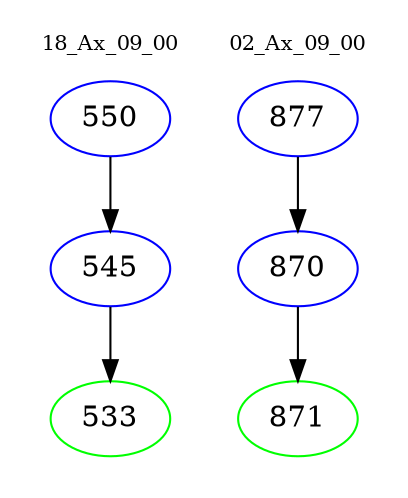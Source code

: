 digraph{
subgraph cluster_0 {
color = white
label = "18_Ax_09_00";
fontsize=10;
T0_550 [label="550", color="blue"]
T0_550 -> T0_545 [color="black"]
T0_545 [label="545", color="blue"]
T0_545 -> T0_533 [color="black"]
T0_533 [label="533", color="green"]
}
subgraph cluster_1 {
color = white
label = "02_Ax_09_00";
fontsize=10;
T1_877 [label="877", color="blue"]
T1_877 -> T1_870 [color="black"]
T1_870 [label="870", color="blue"]
T1_870 -> T1_871 [color="black"]
T1_871 [label="871", color="green"]
}
}
